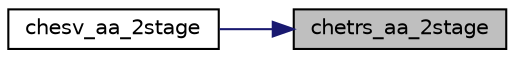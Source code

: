 digraph "chetrs_aa_2stage"
{
 // LATEX_PDF_SIZE
  edge [fontname="Helvetica",fontsize="10",labelfontname="Helvetica",labelfontsize="10"];
  node [fontname="Helvetica",fontsize="10",shape=record];
  rankdir="RL";
  Node1 [label="chetrs_aa_2stage",height=0.2,width=0.4,color="black", fillcolor="grey75", style="filled", fontcolor="black",tooltip="CHETRS_AA_2STAGE"];
  Node1 -> Node2 [dir="back",color="midnightblue",fontsize="10",style="solid",fontname="Helvetica"];
  Node2 [label="chesv_aa_2stage",height=0.2,width=0.4,color="black", fillcolor="white", style="filled",URL="$chesv__aa__2stage_8f.html#abb66fb23be3a7311b71271a2717b35eb",tooltip="CHESV_AA_2STAGE computes the solution to system of linear equations A * X = B for HE matrices"];
}
